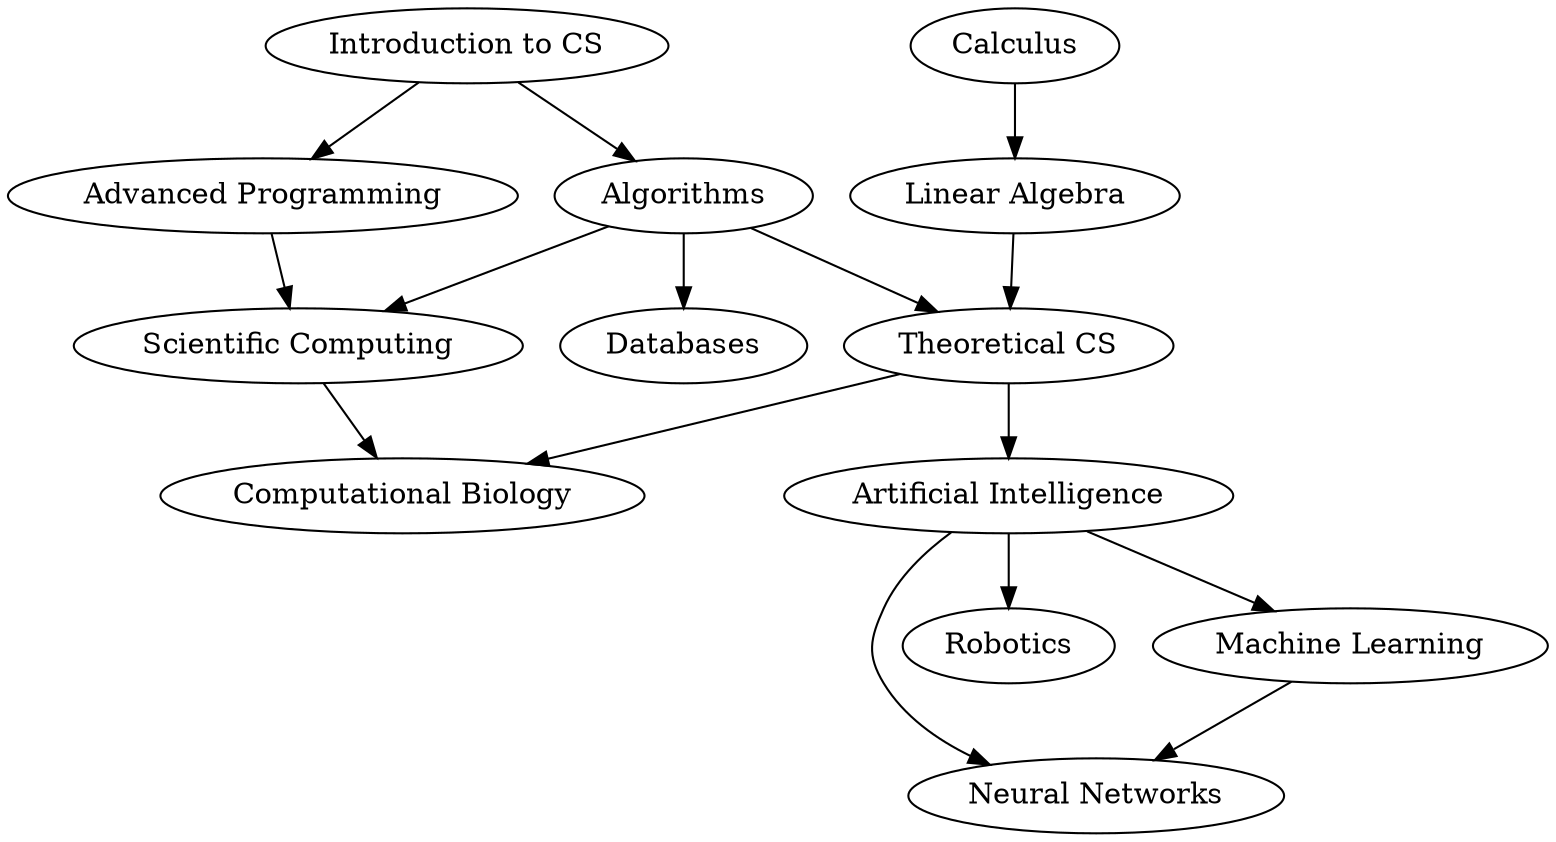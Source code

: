 digraph {
"Introduction to CS" -> "Algorithms";
"Introduction to CS" -> "Advanced Programming";
"Algorithms" -> "Theoretical CS";
"Algorithms" -> "Databases";
"Algorithms" -> "Scientific Computing";
"Advanced Programming" -> "Scientific Computing";
"Scientific Computing" -> "Computational Biology";
"Theoretical CS" -> "Computational Biology";
"Theoretical CS" -> "Artificial Intelligence";
"Linear Algebra" -> "Theoretical CS";
"Calculus" -> "Linear Algebra";
"Artificial Intelligence" -> "Neural Networks";
"Artificial Intelligence" -> "Robotics";
"Artificial Intelligence" -> "Machine Learning";
"Machine Learning" -> "Neural Networks";
}